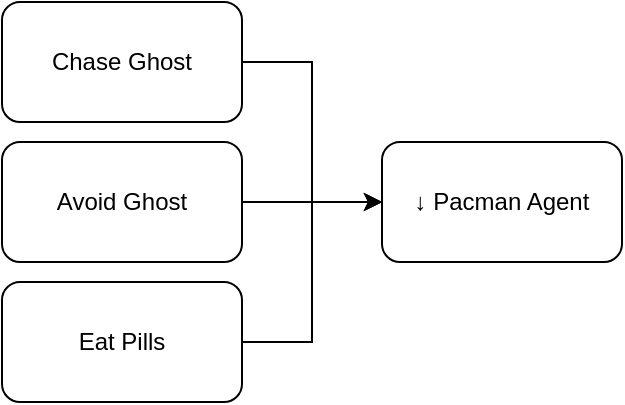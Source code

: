 <mxfile version="19.0.3" type="device"><diagram id="GfauaO49taep0d21TgRj" name="Page-1"><mxGraphModel dx="1210" dy="1180" grid="1" gridSize="10" guides="1" tooltips="1" connect="1" arrows="1" fold="1" page="1" pageScale="1" pageWidth="850" pageHeight="1100" math="0" shadow="0"><root><mxCell id="0"/><mxCell id="1" parent="0"/><mxCell id="BEE7PV425_2vuezcdb_8-8" style="edgeStyle=orthogonalEdgeStyle;rounded=0;orthogonalLoop=1;jettySize=auto;html=1;exitX=1;exitY=0.5;exitDx=0;exitDy=0;entryX=0;entryY=0.5;entryDx=0;entryDy=0;" edge="1" parent="1" source="BEE7PV425_2vuezcdb_8-1" target="BEE7PV425_2vuezcdb_8-4"><mxGeometry relative="1" as="geometry"/></mxCell><mxCell id="BEE7PV425_2vuezcdb_8-1" value="Eat Pills" style="rounded=1;whiteSpace=wrap;html=1;" vertex="1" parent="1"><mxGeometry x="100" y="200" width="120" height="60" as="geometry"/></mxCell><mxCell id="BEE7PV425_2vuezcdb_8-7" style="edgeStyle=orthogonalEdgeStyle;rounded=0;orthogonalLoop=1;jettySize=auto;html=1;exitX=1;exitY=0.5;exitDx=0;exitDy=0;" edge="1" parent="1" source="BEE7PV425_2vuezcdb_8-2"><mxGeometry relative="1" as="geometry"><mxPoint x="290" y="160" as="targetPoint"/></mxGeometry></mxCell><mxCell id="BEE7PV425_2vuezcdb_8-2" value="Avoid Ghost" style="rounded=1;whiteSpace=wrap;html=1;" vertex="1" parent="1"><mxGeometry x="100" y="130" width="120" height="60" as="geometry"/></mxCell><mxCell id="BEE7PV425_2vuezcdb_8-6" style="edgeStyle=orthogonalEdgeStyle;rounded=0;orthogonalLoop=1;jettySize=auto;html=1;exitX=1;exitY=0.5;exitDx=0;exitDy=0;entryX=0;entryY=0.5;entryDx=0;entryDy=0;" edge="1" parent="1" source="BEE7PV425_2vuezcdb_8-3" target="BEE7PV425_2vuezcdb_8-4"><mxGeometry relative="1" as="geometry"/></mxCell><mxCell id="BEE7PV425_2vuezcdb_8-3" value="Chase Ghost" style="rounded=1;whiteSpace=wrap;html=1;" vertex="1" parent="1"><mxGeometry x="100" y="60" width="120" height="60" as="geometry"/></mxCell><mxCell id="BEE7PV425_2vuezcdb_8-4" value="↓ Pacman Agent" style="rounded=1;whiteSpace=wrap;html=1;" vertex="1" parent="1"><mxGeometry x="290" y="130" width="120" height="60" as="geometry"/></mxCell></root></mxGraphModel></diagram></mxfile>